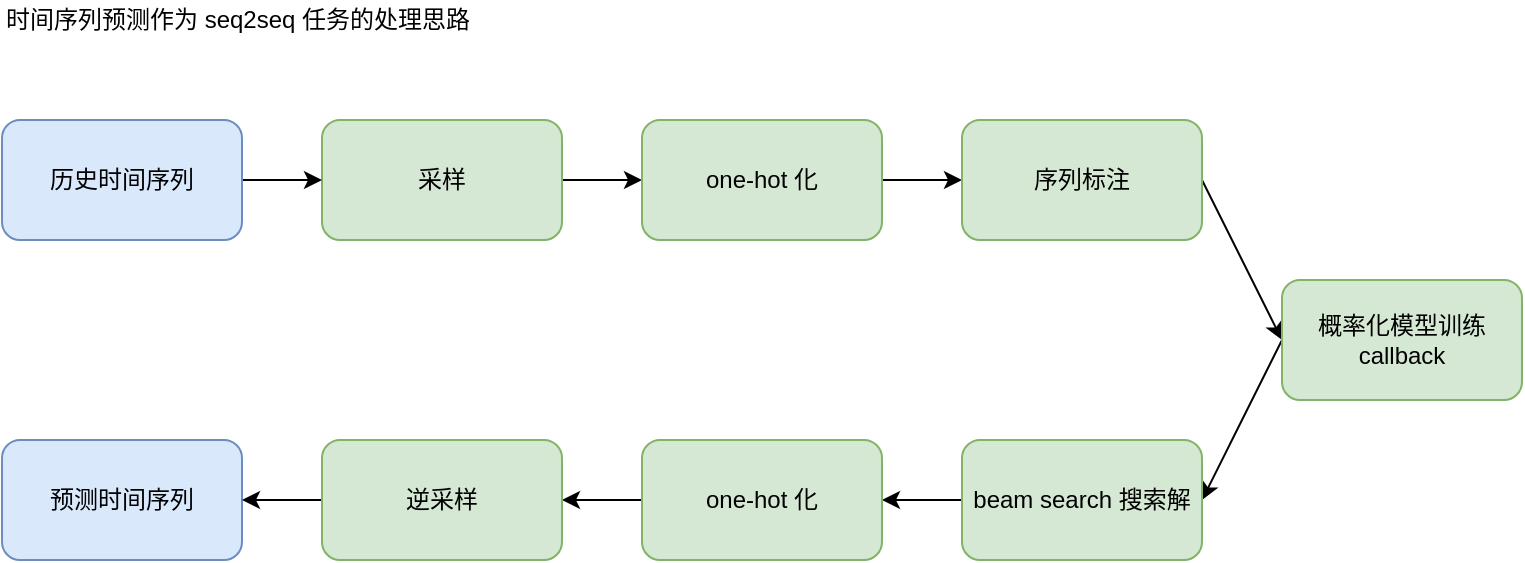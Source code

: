 <mxfile version="12.2.7" pages="1"><diagram id="P7r-7dOqEiY_WSjRhoKI" name="Page-1"><mxGraphModel dx="1408" dy="713" grid="1" gridSize="10" guides="1" tooltips="1" connect="1" arrows="1" fold="1" page="1" pageScale="1" pageWidth="1169" pageHeight="827" math="0" shadow="0"><root><mxCell id="0"/><mxCell id="1" parent="0"/><mxCell id="FAfHfe3FgmOAxSZDFg1J-11" style="edgeStyle=orthogonalEdgeStyle;rounded=0;orthogonalLoop=1;jettySize=auto;html=1;exitX=1;exitY=0.5;exitDx=0;exitDy=0;" edge="1" parent="1" source="FAfHfe3FgmOAxSZDFg1J-1" target="FAfHfe3FgmOAxSZDFg1J-2"><mxGeometry relative="1" as="geometry"/></mxCell><mxCell id="FAfHfe3FgmOAxSZDFg1J-1" value="采样" style="rounded=1;whiteSpace=wrap;html=1;fillColor=#d5e8d4;strokeColor=#82b366;" vertex="1" parent="1"><mxGeometry x="280" y="160" width="120" height="60" as="geometry"/></mxCell><mxCell id="FAfHfe3FgmOAxSZDFg1J-12" style="edgeStyle=orthogonalEdgeStyle;rounded=0;orthogonalLoop=1;jettySize=auto;html=1;exitX=1;exitY=0.5;exitDx=0;exitDy=0;" edge="1" parent="1" source="FAfHfe3FgmOAxSZDFg1J-2" target="FAfHfe3FgmOAxSZDFg1J-3"><mxGeometry relative="1" as="geometry"/></mxCell><mxCell id="FAfHfe3FgmOAxSZDFg1J-2" value="one-hot 化" style="rounded=1;whiteSpace=wrap;html=1;fillColor=#d5e8d4;strokeColor=#82b366;" vertex="1" parent="1"><mxGeometry x="440" y="160" width="120" height="60" as="geometry"/></mxCell><mxCell id="FAfHfe3FgmOAxSZDFg1J-13" style="rounded=0;orthogonalLoop=1;jettySize=auto;html=1;exitX=1;exitY=0.5;exitDx=0;exitDy=0;entryX=0;entryY=0.5;entryDx=0;entryDy=0;" edge="1" parent="1" source="FAfHfe3FgmOAxSZDFg1J-3" target="FAfHfe3FgmOAxSZDFg1J-4"><mxGeometry relative="1" as="geometry"/></mxCell><mxCell id="FAfHfe3FgmOAxSZDFg1J-3" value="序列标注" style="rounded=1;whiteSpace=wrap;html=1;fillColor=#d5e8d4;strokeColor=#82b366;" vertex="1" parent="1"><mxGeometry x="600" y="160" width="120" height="60" as="geometry"/></mxCell><mxCell id="FAfHfe3FgmOAxSZDFg1J-14" style="edgeStyle=none;rounded=0;orthogonalLoop=1;jettySize=auto;html=1;exitX=0;exitY=0.5;exitDx=0;exitDy=0;entryX=1;entryY=0.5;entryDx=0;entryDy=0;" edge="1" parent="1" source="FAfHfe3FgmOAxSZDFg1J-4" target="FAfHfe3FgmOAxSZDFg1J-5"><mxGeometry relative="1" as="geometry"/></mxCell><mxCell id="FAfHfe3FgmOAxSZDFg1J-4" value="概率化模型训练&lt;br&gt;callback" style="rounded=1;whiteSpace=wrap;html=1;fillColor=#d5e8d4;strokeColor=#82b366;" vertex="1" parent="1"><mxGeometry x="760" y="240" width="120" height="60" as="geometry"/></mxCell><mxCell id="FAfHfe3FgmOAxSZDFg1J-15" style="edgeStyle=none;rounded=0;orthogonalLoop=1;jettySize=auto;html=1;exitX=0;exitY=0.5;exitDx=0;exitDy=0;" edge="1" parent="1" source="FAfHfe3FgmOAxSZDFg1J-5" target="FAfHfe3FgmOAxSZDFg1J-6"><mxGeometry relative="1" as="geometry"/></mxCell><mxCell id="FAfHfe3FgmOAxSZDFg1J-5" value="beam search 搜索解" style="rounded=1;whiteSpace=wrap;html=1;fillColor=#d5e8d4;strokeColor=#82b366;" vertex="1" parent="1"><mxGeometry x="600" y="320" width="120" height="60" as="geometry"/></mxCell><mxCell id="FAfHfe3FgmOAxSZDFg1J-16" style="edgeStyle=none;rounded=0;orthogonalLoop=1;jettySize=auto;html=1;exitX=0;exitY=0.5;exitDx=0;exitDy=0;" edge="1" parent="1" source="FAfHfe3FgmOAxSZDFg1J-6" target="FAfHfe3FgmOAxSZDFg1J-9"><mxGeometry relative="1" as="geometry"/></mxCell><mxCell id="FAfHfe3FgmOAxSZDFg1J-6" value="one-hot 化" style="rounded=1;whiteSpace=wrap;html=1;fillColor=#d5e8d4;strokeColor=#82b366;" vertex="1" parent="1"><mxGeometry x="440" y="320" width="120" height="60" as="geometry"/></mxCell><mxCell id="FAfHfe3FgmOAxSZDFg1J-10" style="edgeStyle=orthogonalEdgeStyle;rounded=0;orthogonalLoop=1;jettySize=auto;html=1;exitX=1;exitY=0.5;exitDx=0;exitDy=0;entryX=0;entryY=0.5;entryDx=0;entryDy=0;" edge="1" parent="1" source="FAfHfe3FgmOAxSZDFg1J-7" target="FAfHfe3FgmOAxSZDFg1J-1"><mxGeometry relative="1" as="geometry"/></mxCell><mxCell id="FAfHfe3FgmOAxSZDFg1J-7" value="历史时间序列" style="rounded=1;whiteSpace=wrap;html=1;fillColor=#dae8fc;strokeColor=#6c8ebf;" vertex="1" parent="1"><mxGeometry x="120" y="160" width="120" height="60" as="geometry"/></mxCell><mxCell id="FAfHfe3FgmOAxSZDFg1J-8" value="预测时间序列" style="rounded=1;whiteSpace=wrap;html=1;fillColor=#dae8fc;strokeColor=#6c8ebf;" vertex="1" parent="1"><mxGeometry x="120" y="320" width="120" height="60" as="geometry"/></mxCell><mxCell id="FAfHfe3FgmOAxSZDFg1J-17" style="edgeStyle=none;rounded=0;orthogonalLoop=1;jettySize=auto;html=1;exitX=0;exitY=0.5;exitDx=0;exitDy=0;entryX=1;entryY=0.5;entryDx=0;entryDy=0;" edge="1" parent="1" source="FAfHfe3FgmOAxSZDFg1J-9" target="FAfHfe3FgmOAxSZDFg1J-8"><mxGeometry relative="1" as="geometry"/></mxCell><mxCell id="FAfHfe3FgmOAxSZDFg1J-9" value="逆采样" style="rounded=1;whiteSpace=wrap;html=1;fillColor=#d5e8d4;strokeColor=#82b366;" vertex="1" parent="1"><mxGeometry x="280" y="320" width="120" height="60" as="geometry"/></mxCell><mxCell id="FAfHfe3FgmOAxSZDFg1J-18" value="时间序列预测作为 seq2seq 任务的处理思路" style="text;html=1;resizable=0;points=[];autosize=1;align=left;verticalAlign=top;spacingTop=-4;" vertex="1" parent="1"><mxGeometry x="120" y="100" width="250" height="20" as="geometry"/></mxCell></root></mxGraphModel></diagram></mxfile>